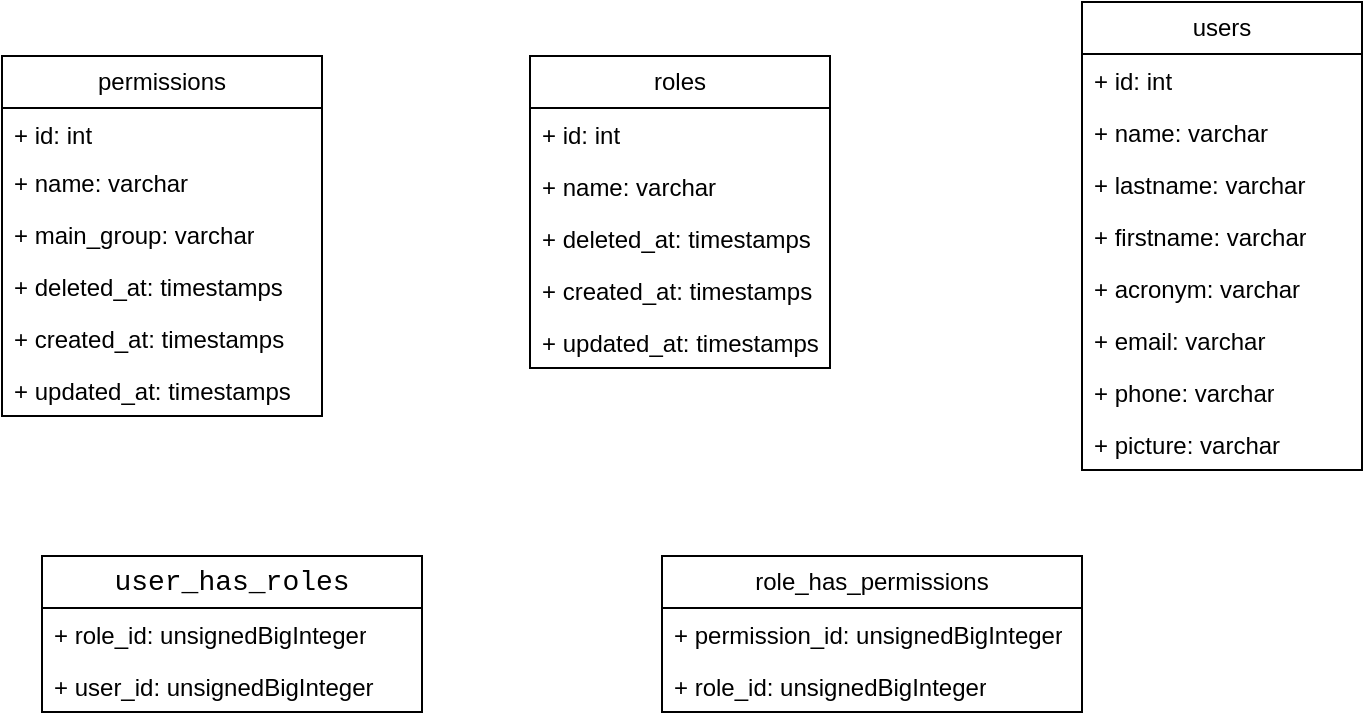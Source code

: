<mxfile version="21.2.3" type="github">
  <diagram name="Page-1" id="A3bFZIi8x-ltOlDWUucy">
    <mxGraphModel dx="823" dy="484" grid="1" gridSize="10" guides="1" tooltips="1" connect="1" arrows="1" fold="1" page="1" pageScale="1" pageWidth="827" pageHeight="1169" math="0" shadow="0">
      <root>
        <mxCell id="0" />
        <mxCell id="1" parent="0" />
        <mxCell id="huNepex7VlGRACebHZ2c-1" value="permissions" style="swimlane;fontStyle=0;childLayout=stackLayout;horizontal=1;startSize=26;fillColor=none;horizontalStack=0;resizeParent=1;resizeParentMax=0;resizeLast=0;collapsible=1;marginBottom=0;whiteSpace=wrap;html=1;" parent="1" vertex="1">
          <mxGeometry x="80" y="40" width="160" height="180" as="geometry">
            <mxRectangle x="90" y="60" width="110" height="30" as="alternateBounds" />
          </mxGeometry>
        </mxCell>
        <mxCell id="huNepex7VlGRACebHZ2c-2" value="+ id: int" style="text;strokeColor=none;fillColor=none;align=left;verticalAlign=top;spacingLeft=4;spacingRight=4;overflow=hidden;rotatable=0;points=[[0,0.5],[1,0.5]];portConstraint=eastwest;whiteSpace=wrap;html=1;" parent="huNepex7VlGRACebHZ2c-1" vertex="1">
          <mxGeometry y="26" width="160" height="24" as="geometry" />
        </mxCell>
        <mxCell id="huNepex7VlGRACebHZ2c-3" value="+ name: varchar" style="text;strokeColor=none;fillColor=none;align=left;verticalAlign=top;spacingLeft=4;spacingRight=4;overflow=hidden;rotatable=0;points=[[0,0.5],[1,0.5]];portConstraint=eastwest;whiteSpace=wrap;html=1;" parent="huNepex7VlGRACebHZ2c-1" vertex="1">
          <mxGeometry y="50" width="160" height="26" as="geometry" />
        </mxCell>
        <mxCell id="Dn2jnE6uNsignfT9kx59-1" value="+&amp;nbsp;main_group&lt;span style=&quot;background-color: initial;&quot;&gt;: varchar&lt;/span&gt;" style="text;strokeColor=none;fillColor=none;align=left;verticalAlign=top;spacingLeft=4;spacingRight=4;overflow=hidden;rotatable=0;points=[[0,0.5],[1,0.5]];portConstraint=eastwest;whiteSpace=wrap;html=1;" vertex="1" parent="huNepex7VlGRACebHZ2c-1">
          <mxGeometry y="76" width="160" height="26" as="geometry" />
        </mxCell>
        <mxCell id="Dn2jnE6uNsignfT9kx59-3" value="+ deleted_at&lt;span style=&quot;background-color: initial;&quot;&gt;: timestamps&lt;/span&gt;" style="text;strokeColor=none;fillColor=none;align=left;verticalAlign=top;spacingLeft=4;spacingRight=4;overflow=hidden;rotatable=0;points=[[0,0.5],[1,0.5]];portConstraint=eastwest;whiteSpace=wrap;html=1;" vertex="1" parent="huNepex7VlGRACebHZ2c-1">
          <mxGeometry y="102" width="160" height="26" as="geometry" />
        </mxCell>
        <mxCell id="huNepex7VlGRACebHZ2c-4" value="+&amp;nbsp;created_at&lt;span style=&quot;background-color: initial;&quot;&gt;: timestamps&lt;/span&gt;" style="text;strokeColor=none;fillColor=none;align=left;verticalAlign=top;spacingLeft=4;spacingRight=4;overflow=hidden;rotatable=0;points=[[0,0.5],[1,0.5]];portConstraint=eastwest;whiteSpace=wrap;html=1;" parent="huNepex7VlGRACebHZ2c-1" vertex="1">
          <mxGeometry y="128" width="160" height="26" as="geometry" />
        </mxCell>
        <mxCell id="Dn2jnE6uNsignfT9kx59-2" value="+ updated_at&lt;span style=&quot;background-color: initial;&quot;&gt;: timestamps&lt;/span&gt;" style="text;strokeColor=none;fillColor=none;align=left;verticalAlign=top;spacingLeft=4;spacingRight=4;overflow=hidden;rotatable=0;points=[[0,0.5],[1,0.5]];portConstraint=eastwest;whiteSpace=wrap;html=1;" vertex="1" parent="huNepex7VlGRACebHZ2c-1">
          <mxGeometry y="154" width="160" height="26" as="geometry" />
        </mxCell>
        <mxCell id="Dn2jnE6uNsignfT9kx59-4" value="roles" style="swimlane;fontStyle=0;childLayout=stackLayout;horizontal=1;startSize=26;fillColor=none;horizontalStack=0;resizeParent=1;resizeParentMax=0;resizeLast=0;collapsible=1;marginBottom=0;whiteSpace=wrap;html=1;" vertex="1" parent="1">
          <mxGeometry x="344" y="40" width="150" height="156" as="geometry" />
        </mxCell>
        <mxCell id="Dn2jnE6uNsignfT9kx59-5" value="+ id: int" style="text;strokeColor=none;fillColor=none;align=left;verticalAlign=top;spacingLeft=4;spacingRight=4;overflow=hidden;rotatable=0;points=[[0,0.5],[1,0.5]];portConstraint=eastwest;whiteSpace=wrap;html=1;" vertex="1" parent="Dn2jnE6uNsignfT9kx59-4">
          <mxGeometry y="26" width="150" height="26" as="geometry" />
        </mxCell>
        <mxCell id="Dn2jnE6uNsignfT9kx59-6" value="+ name: varchar" style="text;strokeColor=none;fillColor=none;align=left;verticalAlign=top;spacingLeft=4;spacingRight=4;overflow=hidden;rotatable=0;points=[[0,0.5],[1,0.5]];portConstraint=eastwest;whiteSpace=wrap;html=1;" vertex="1" parent="Dn2jnE6uNsignfT9kx59-4">
          <mxGeometry y="52" width="150" height="26" as="geometry" />
        </mxCell>
        <mxCell id="Dn2jnE6uNsignfT9kx59-9" value="+ deleted_at&lt;span style=&quot;background-color: initial;&quot;&gt;: timestamps&lt;/span&gt;" style="text;strokeColor=none;fillColor=none;align=left;verticalAlign=top;spacingLeft=4;spacingRight=4;overflow=hidden;rotatable=0;points=[[0,0.5],[1,0.5]];portConstraint=eastwest;whiteSpace=wrap;html=1;" vertex="1" parent="Dn2jnE6uNsignfT9kx59-4">
          <mxGeometry y="78" width="150" height="26" as="geometry" />
        </mxCell>
        <mxCell id="Dn2jnE6uNsignfT9kx59-8" value="+&amp;nbsp;created_at&lt;span style=&quot;background-color: initial;&quot;&gt;: timestamps&lt;/span&gt;" style="text;strokeColor=none;fillColor=none;align=left;verticalAlign=top;spacingLeft=4;spacingRight=4;overflow=hidden;rotatable=0;points=[[0,0.5],[1,0.5]];portConstraint=eastwest;whiteSpace=wrap;html=1;" vertex="1" parent="Dn2jnE6uNsignfT9kx59-4">
          <mxGeometry y="104" width="150" height="26" as="geometry" />
        </mxCell>
        <mxCell id="Dn2jnE6uNsignfT9kx59-10" value="+ updated_at&lt;span style=&quot;background-color: initial;&quot;&gt;: timestamps&lt;/span&gt;" style="text;strokeColor=none;fillColor=none;align=left;verticalAlign=top;spacingLeft=4;spacingRight=4;overflow=hidden;rotatable=0;points=[[0,0.5],[1,0.5]];portConstraint=eastwest;whiteSpace=wrap;html=1;" vertex="1" parent="Dn2jnE6uNsignfT9kx59-4">
          <mxGeometry y="130" width="150" height="26" as="geometry" />
        </mxCell>
        <mxCell id="Dn2jnE6uNsignfT9kx59-14" value="&lt;div style=&quot;font-family: Consolas, &amp;quot;Courier New&amp;quot;, monospace; font-size: 14px; line-height: 19px;&quot;&gt;&lt;span style=&quot;background-color: rgb(255, 255, 255);&quot;&gt;user_has_roles&lt;/span&gt;&lt;/div&gt;" style="swimlane;fontStyle=0;childLayout=stackLayout;horizontal=1;startSize=26;fillColor=none;horizontalStack=0;resizeParent=1;resizeParentMax=0;resizeLast=0;collapsible=1;marginBottom=0;whiteSpace=wrap;html=1;align=center;" vertex="1" parent="1">
          <mxGeometry x="100" y="290" width="190" height="78" as="geometry" />
        </mxCell>
        <mxCell id="Dn2jnE6uNsignfT9kx59-15" value="+ role_id:&amp;nbsp;unsignedBigInteger" style="text;strokeColor=none;fillColor=none;align=left;verticalAlign=top;spacingLeft=4;spacingRight=4;overflow=hidden;rotatable=0;points=[[0,0.5],[1,0.5]];portConstraint=eastwest;whiteSpace=wrap;html=1;" vertex="1" parent="Dn2jnE6uNsignfT9kx59-14">
          <mxGeometry y="26" width="190" height="26" as="geometry" />
        </mxCell>
        <mxCell id="Dn2jnE6uNsignfT9kx59-17" value="+ user_id:&amp;nbsp;unsignedBigInteger" style="text;strokeColor=none;fillColor=none;align=left;verticalAlign=top;spacingLeft=4;spacingRight=4;overflow=hidden;rotatable=0;points=[[0,0.5],[1,0.5]];portConstraint=eastwest;whiteSpace=wrap;html=1;" vertex="1" parent="Dn2jnE6uNsignfT9kx59-14">
          <mxGeometry y="52" width="190" height="26" as="geometry" />
        </mxCell>
        <mxCell id="Dn2jnE6uNsignfT9kx59-18" value="role_has_permissions" style="swimlane;fontStyle=0;childLayout=stackLayout;horizontal=1;startSize=26;fillColor=none;horizontalStack=0;resizeParent=1;resizeParentMax=0;resizeLast=0;collapsible=1;marginBottom=0;whiteSpace=wrap;html=1;" vertex="1" parent="1">
          <mxGeometry x="410" y="290" width="210" height="78" as="geometry" />
        </mxCell>
        <mxCell id="Dn2jnE6uNsignfT9kx59-19" value="+ permission_id:&amp;nbsp;unsignedBigInteger" style="text;strokeColor=none;fillColor=none;align=left;verticalAlign=top;spacingLeft=4;spacingRight=4;overflow=hidden;rotatable=0;points=[[0,0.5],[1,0.5]];portConstraint=eastwest;whiteSpace=wrap;html=1;" vertex="1" parent="Dn2jnE6uNsignfT9kx59-18">
          <mxGeometry y="26" width="210" height="26" as="geometry" />
        </mxCell>
        <mxCell id="Dn2jnE6uNsignfT9kx59-20" value="+ role_id:&amp;nbsp;unsignedBigInteger" style="text;strokeColor=none;fillColor=none;align=left;verticalAlign=top;spacingLeft=4;spacingRight=4;overflow=hidden;rotatable=0;points=[[0,0.5],[1,0.5]];portConstraint=eastwest;whiteSpace=wrap;html=1;" vertex="1" parent="Dn2jnE6uNsignfT9kx59-18">
          <mxGeometry y="52" width="210" height="26" as="geometry" />
        </mxCell>
        <mxCell id="Dn2jnE6uNsignfT9kx59-22" value="users" style="swimlane;fontStyle=0;childLayout=stackLayout;horizontal=1;startSize=26;fillColor=none;horizontalStack=0;resizeParent=1;resizeParentMax=0;resizeLast=0;collapsible=1;marginBottom=0;whiteSpace=wrap;html=1;" vertex="1" parent="1">
          <mxGeometry x="620" y="13" width="140" height="234" as="geometry" />
        </mxCell>
        <mxCell id="Dn2jnE6uNsignfT9kx59-23" value="+&amp;nbsp;id: int" style="text;strokeColor=none;fillColor=none;align=left;verticalAlign=top;spacingLeft=4;spacingRight=4;overflow=hidden;rotatable=0;points=[[0,0.5],[1,0.5]];portConstraint=eastwest;whiteSpace=wrap;html=1;" vertex="1" parent="Dn2jnE6uNsignfT9kx59-22">
          <mxGeometry y="26" width="140" height="26" as="geometry" />
        </mxCell>
        <mxCell id="Dn2jnE6uNsignfT9kx59-24" value="+ name: varchar" style="text;strokeColor=none;fillColor=none;align=left;verticalAlign=top;spacingLeft=4;spacingRight=4;overflow=hidden;rotatable=0;points=[[0,0.5],[1,0.5]];portConstraint=eastwest;whiteSpace=wrap;html=1;" vertex="1" parent="Dn2jnE6uNsignfT9kx59-22">
          <mxGeometry y="52" width="140" height="26" as="geometry" />
        </mxCell>
        <mxCell id="Dn2jnE6uNsignfT9kx59-26" value="+&amp;nbsp;lastname: varchar" style="text;strokeColor=none;fillColor=none;align=left;verticalAlign=top;spacingLeft=4;spacingRight=4;overflow=hidden;rotatable=0;points=[[0,0.5],[1,0.5]];portConstraint=eastwest;whiteSpace=wrap;html=1;" vertex="1" parent="Dn2jnE6uNsignfT9kx59-22">
          <mxGeometry y="78" width="140" height="26" as="geometry" />
        </mxCell>
        <mxCell id="Dn2jnE6uNsignfT9kx59-25" value="+&amp;nbsp;firstname: varchar" style="text;strokeColor=none;fillColor=none;align=left;verticalAlign=top;spacingLeft=4;spacingRight=4;overflow=hidden;rotatable=0;points=[[0,0.5],[1,0.5]];portConstraint=eastwest;whiteSpace=wrap;html=1;" vertex="1" parent="Dn2jnE6uNsignfT9kx59-22">
          <mxGeometry y="104" width="140" height="26" as="geometry" />
        </mxCell>
        <mxCell id="Dn2jnE6uNsignfT9kx59-27" value="+&amp;nbsp;acronym: varchar" style="text;strokeColor=none;fillColor=none;align=left;verticalAlign=top;spacingLeft=4;spacingRight=4;overflow=hidden;rotatable=0;points=[[0,0.5],[1,0.5]];portConstraint=eastwest;whiteSpace=wrap;html=1;" vertex="1" parent="Dn2jnE6uNsignfT9kx59-22">
          <mxGeometry y="130" width="140" height="26" as="geometry" />
        </mxCell>
        <mxCell id="Dn2jnE6uNsignfT9kx59-28" value="+&amp;nbsp;email: varchar" style="text;strokeColor=none;fillColor=none;align=left;verticalAlign=top;spacingLeft=4;spacingRight=4;overflow=hidden;rotatable=0;points=[[0,0.5],[1,0.5]];portConstraint=eastwest;whiteSpace=wrap;html=1;" vertex="1" parent="Dn2jnE6uNsignfT9kx59-22">
          <mxGeometry y="156" width="140" height="26" as="geometry" />
        </mxCell>
        <mxCell id="Dn2jnE6uNsignfT9kx59-29" value="+&amp;nbsp;phone: varchar" style="text;strokeColor=none;fillColor=none;align=left;verticalAlign=top;spacingLeft=4;spacingRight=4;overflow=hidden;rotatable=0;points=[[0,0.5],[1,0.5]];portConstraint=eastwest;whiteSpace=wrap;html=1;" vertex="1" parent="Dn2jnE6uNsignfT9kx59-22">
          <mxGeometry y="182" width="140" height="26" as="geometry" />
        </mxCell>
        <mxCell id="Dn2jnE6uNsignfT9kx59-30" value="+&amp;nbsp;picture: varchar" style="text;strokeColor=none;fillColor=none;align=left;verticalAlign=top;spacingLeft=4;spacingRight=4;overflow=hidden;rotatable=0;points=[[0,0.5],[1,0.5]];portConstraint=eastwest;whiteSpace=wrap;html=1;" vertex="1" parent="Dn2jnE6uNsignfT9kx59-22">
          <mxGeometry y="208" width="140" height="26" as="geometry" />
        </mxCell>
      </root>
    </mxGraphModel>
  </diagram>
</mxfile>

